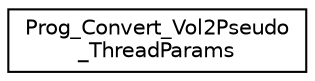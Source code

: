digraph "Graphical Class Hierarchy"
{
  edge [fontname="Helvetica",fontsize="10",labelfontname="Helvetica",labelfontsize="10"];
  node [fontname="Helvetica",fontsize="10",shape=record];
  rankdir="LR";
  Node0 [label="Prog_Convert_Vol2Pseudo\l_ThreadParams",height=0.2,width=0.4,color="black", fillcolor="white", style="filled",URL="$structProg__Convert__Vol2Pseudo__ThreadParams.html"];
}
